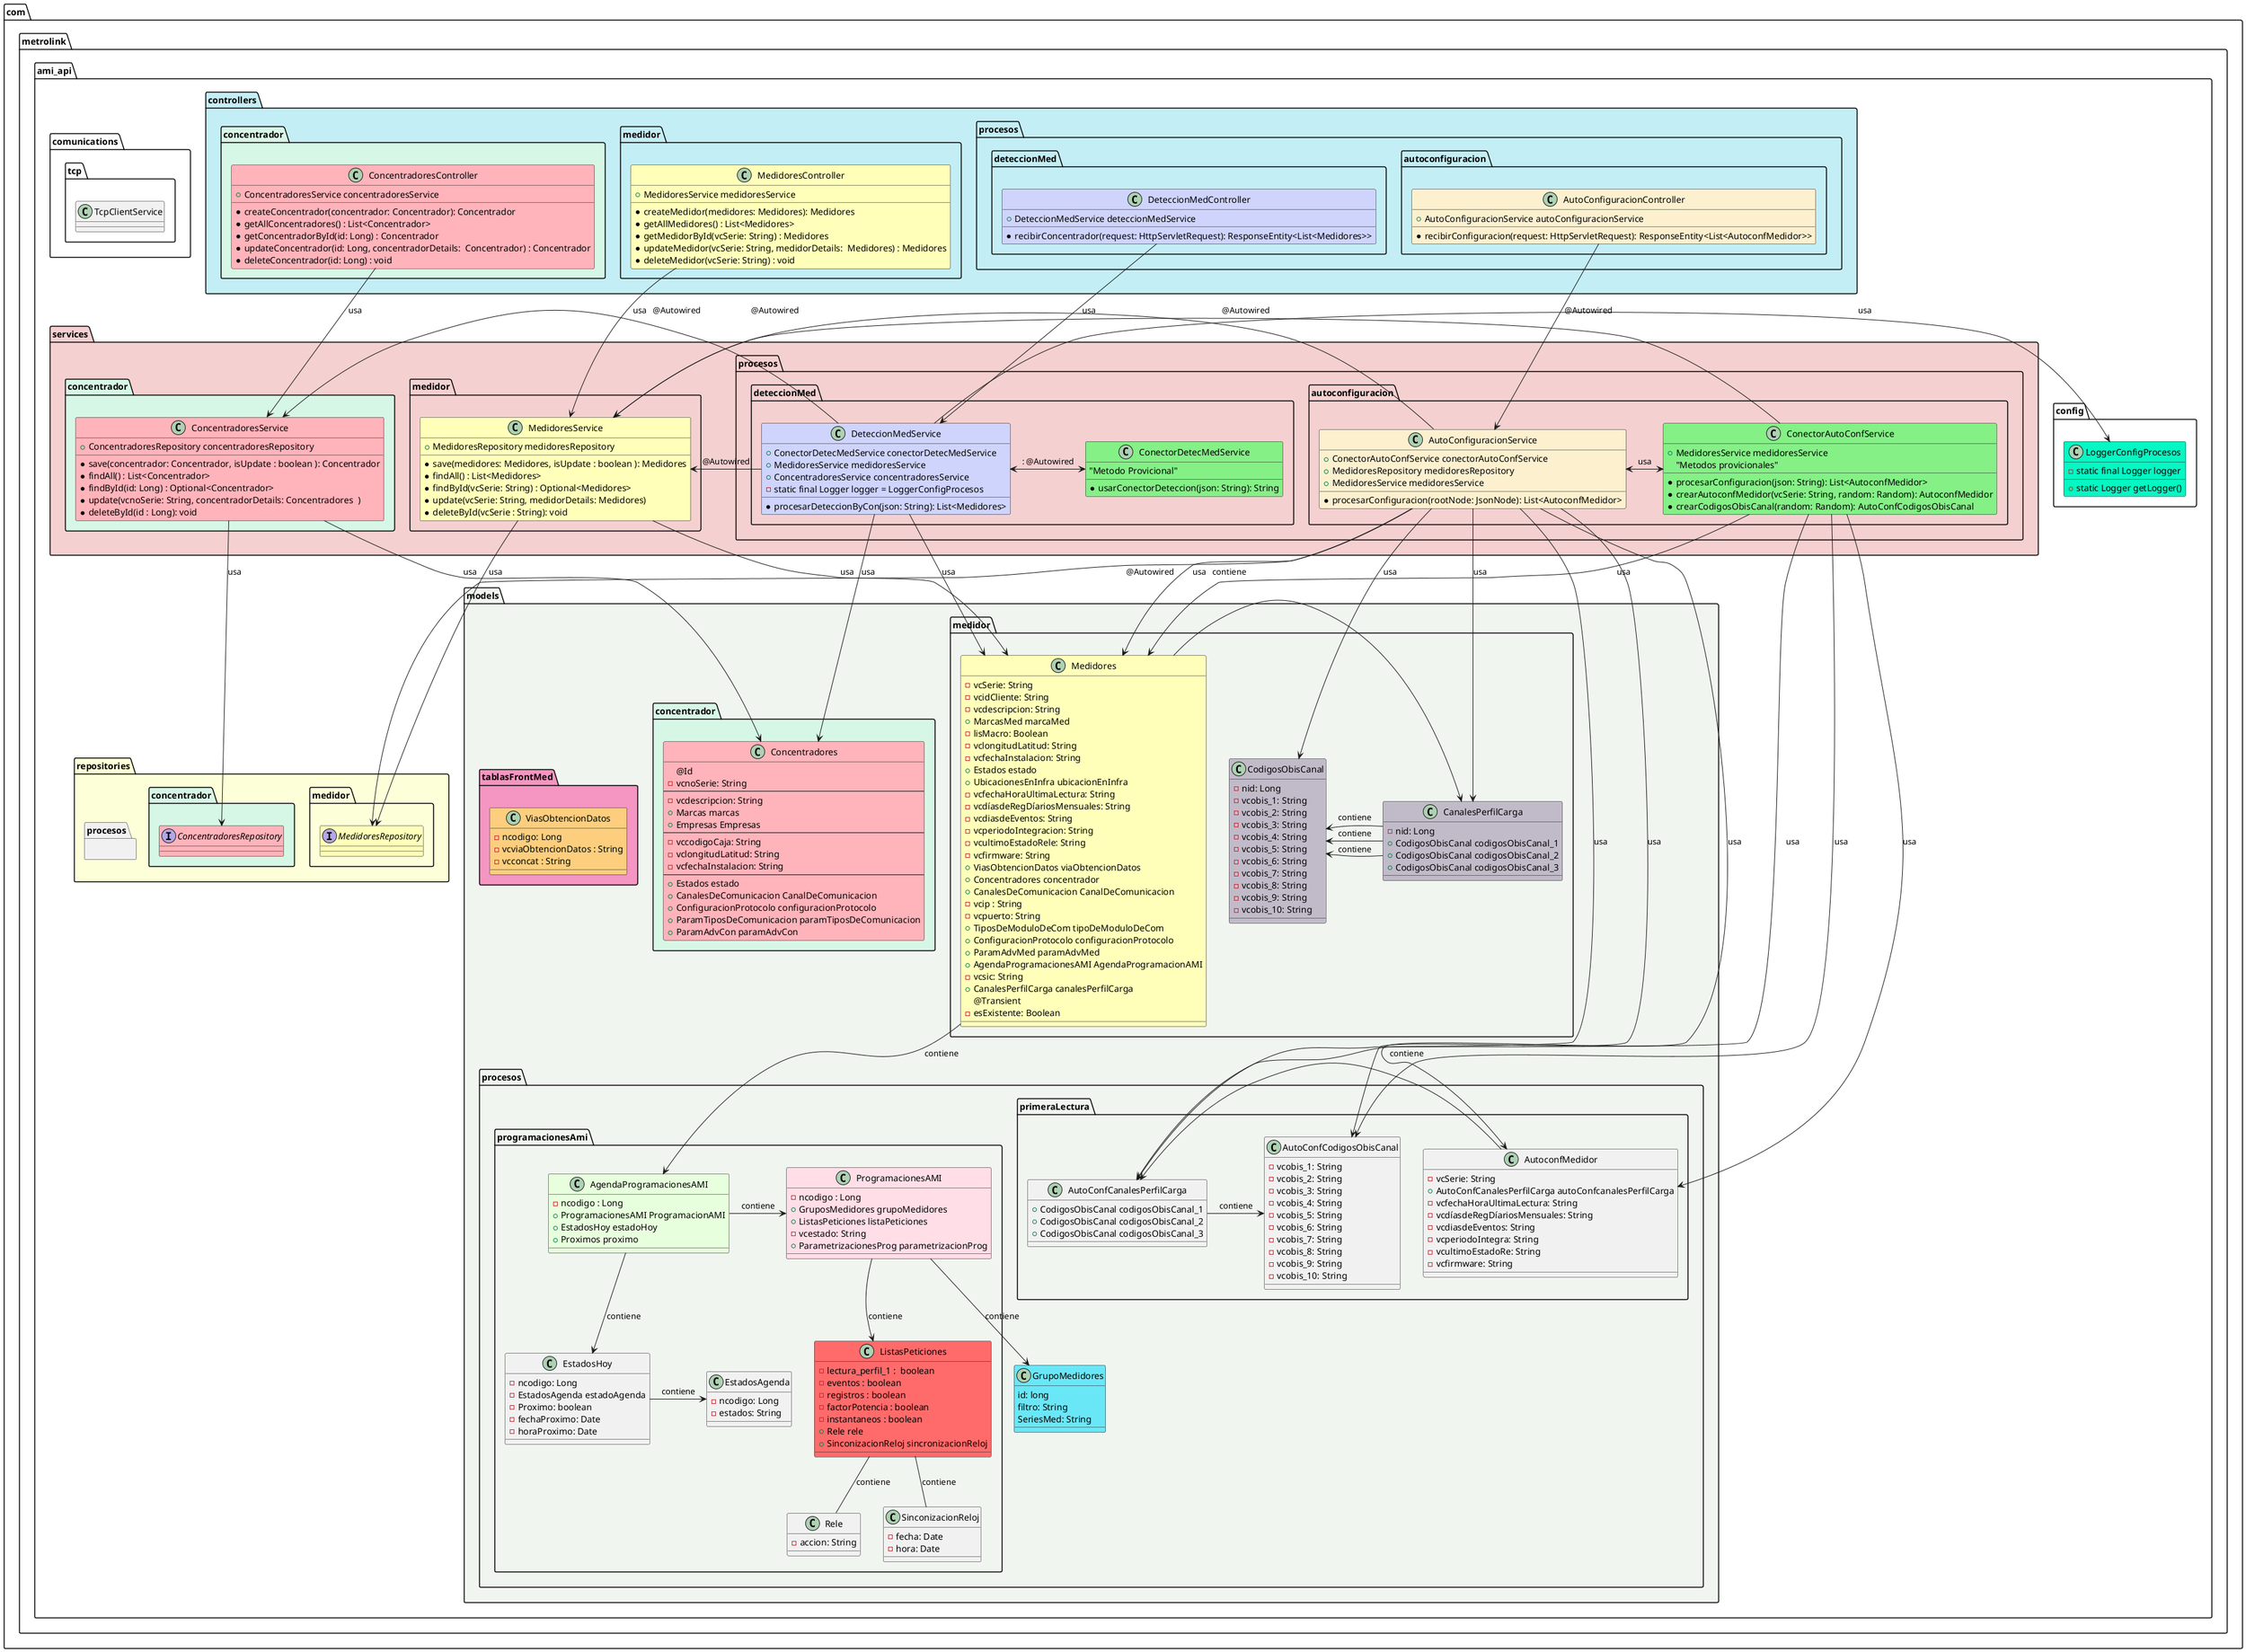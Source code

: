 @startuml "API__procesos"

!define SHOW_PART_PROCESOS 1



package "com.metrolink.ami_api" {

    package "com.metrolink.ami_api.config"{
        class LoggerConfigProcesos #05f7c3 {

            -static final Logger logger
            +static Logger getLogger()
        }
    }

    package "com.metrolink.ami_api.models" #f1f5f0{




        package "com.metrolink.ami_api.models.medidor"{
            class Medidores #FFFFBA {
                - vcSerie: String
                - vcidCliente: String
                - vcdescripcion: String
                + MarcasMed marcaMed
                - lisMacro: Boolean
                - vclongitudLatitud: String
                - vcfechaInstalacion: String
                + Estados estado
                + UbicacionesEnInfra ubicacionEnInfra
                - vcfechaHoraUltimaLectura: String
                - vcdíasdeRegDíariosMensuales: String
                - vcdiasdeEventos: String
                - vcperiodoIntegracion: String
                - vcultimoEstadoRele: String
                - vcfirmware: String
                + ViasObtencionDatos viaObtencionDatos
                + Concentradores concentrador
                + CanalesDeComunicacion CanalDeComunicacion
                - vcip : String
                - vcpuerto: String
                + TiposDeModuloDeCom tipoDeModuloDeCom
                + ConfiguracionProtocolo configuracionProtocolo
                + ParamAdvMed paramAdvMed
                + AgendaProgramacionesAMI AgendaProgramacionAMI
                - vcsic: String
                + CanalesPerfilCarga canalesPerfilCarga
                @Transient
                - esExistente: Boolean

            }

            class CanalesPerfilCarga #c1bbc9 {
                - nid: Long
                + CodigosObisCanal codigosObisCanal_1
                + CodigosObisCanal codigosObisCanal_2
                + CodigosObisCanal codigosObisCanal_3

            }

            class CodigosObisCanal #c1bbc9{
                - nid: Long
                - vcobis_1: String
                - vcobis_2: String
                - vcobis_3: String
                - vcobis_4: String
                - vcobis_5: String
                - vcobis_6: String
                - vcobis_7: String
                - vcobis_8: String
                - vcobis_9: String
                - vcobis_10: String
            }


        }
        package "com.metrolink.ami_api.models.concentrador" #d7f7e6{
            class Concentradores #FFB3BA {
                @Id
                -vcnoSerie: String
                --
                -vcdescripcion: String
                + Marcas marcas
                + Empresas Empresas
                --
                -vccodigoCaja: String
                -vclongitudLatitud: String
                -vcfechaInstalacion: String
                --
                + Estados estado
                + CanalesDeComunicacion CanalDeComunicacion
                + ConfiguracionProtocolo configuracionProtocolo
                + ParamTiposDeComunicacion paramTiposDeComunicacion
                + ParamAdvCon paramAdvCon
            }
        }

        package "com.metrolink.ami_api.models.procesos"{

            package "com.metrolink.ami_api.models.procesos.primeraLectura"{
                class AutoconfMedidor{
                    - vcSerie: String
                    + AutoConfCanalesPerfilCarga autoConfcanalesPerfilCarga
                    - vcfechaHoraUltimaLectura: String
                    - vcdíasdeRegDíariosMensuales: String
                    - vcdiasdeEventos: String
                    - vcperiodoIntegra: String
                    - vcultimoEstadoRe: String
                    - vcfirmware: String
                }


                class AutoConfCanalesPerfilCarga{
                    + CodigosObisCanal codigosObisCanal_1
                    + CodigosObisCanal codigosObisCanal_2
                    + CodigosObisCanal codigosObisCanal_3
                }

                class AutoConfCodigosObisCanal{
                    - vcobis_1: String
                    - vcobis_2: String
                    - vcobis_3: String
                    - vcobis_4: String
                    - vcobis_5: String
                    - vcobis_6: String
                    - vcobis_7: String
                    - vcobis_8: String
                    - vcobis_9: String
                    - vcobis_10: String
                }



            }


            package "com.metrolink.ami_api.models.procesos.programacionesAmi"{
                class ProgramacionesAMI  #ffdee8 {
                    - ncodigo : Long
                    + GruposMedidores grupoMedidores
                    + ListasPeticiones listaPeticiones
                    - vcestado: String
                    + ParametrizacionesProg parametrizacionProg
                }

                class AgendaProgramacionesAMI  #e8ffde {
                    - ncodigo : Long
                    + ProgramacionesAMI ProgramacionAMI
                    + EstadosHoy estadoHoy
                    + Proximos proximo


                }

                class EstadosHoy{
                    - ncodigo: Long
                    - EstadosAgenda estadoAgenda
                    - Proximo: boolean
                    - fechaProximo: Date
                    - horaProximo: Date
                }
                class EstadosAgenda{
                    - ncodigo: Long
                    - estados: String

                }

                class ListasPeticiones  #ff6b6b {
                    - lectura_perfil_1 :  boolean
                    - eventos : boolean
                    - registros : boolean
                    - factorPotencia : boolean
                    - instantaneos : boolean
                    + Rele rele
                    + SinconizacionReloj sincronizacionReloj
                }

                class Rele{
                    - accion: String
                }

                class SinconizacionReloj{
                    - fecha: Date
                    - hora: Date
                }
            }


            class GrupoMedidores #6ae7f7{
                id: long
                filtro: String
                SeriesMed: String
            }


        }
        package "com.metrolink.ami_api.models.tablasFrontMed" #f595c2 {
            class ViasObtencionDatos #fcce7e{
                -ncodigo: Long
                -vcviaObtencionDatos : String
                -vcconcat : String
            }
        }
    }


    package "com.metrolink.ami_api.controllers" #c4eef5{

        package "com.metrolink.ami_api.controllers.concentrador" #d7f7e6{
            class ConcentradoresController #FFB3BA  {
                + ConcentradoresService concentradoresService
                * createConcentrador(concentrador: Concentrador): Concentrador
                * getAllConcentradores() : List<Concentrador>
                * getConcentradorById(id: Long) : Concentrador
                * updateConcentrador(id: Long, concentradorDetails:  Concentrador) : Concentrador
                * deleteConcentrador(id: Long) : void
            }
        }

        package "com.metrolink.ami_api.controllers.medidor"{
            class MedidoresController #FFFFBA{
                + MedidoresService medidoresService
                * createMedidor(medidores: Medidores): Medidores
                * getAllMedidores() : List<Medidores>
                * getMedidorById(vcSerie: String) : Medidores
                * updateMedidor(vcSerie: String, medidorDetails:  Medidores) : Medidores
                * deleteMedidor(vcSerie: String) : void
            }
        }

        !if SHOW_PART_PROCESOS
        package "com.metrolink.ami_api.controllers.procesos"{
            package "com.metrolink.ami_api.controllers.procesos.deteccionMed"{
                class DeteccionMedController #cfd4fc{
                    + DeteccionMedService deteccionMedService
                    * recibirConcentrador(request: HttpServletRequest): ResponseEntity<List<Medidores>>

                }
            }
            package "com.metrolink.ami_api.controllers.procesos.autoconfiguracion"{
                class AutoConfiguracionController #fcf0cf {
                    + AutoConfiguracionService autoConfiguracionService
                    * recibirConfiguracion(request: HttpServletRequest): ResponseEntity<List<AutoconfMedidor>>

                }
            }
        }
        !endif
    }

    package "com.metrolink.ami_api.services" #f5d0d0 {

        package "com.metrolink.ami_api.services.concentrador" #d7f7e6 {
            class ConcentradoresService #FFB3BA {
                + ConcentradoresRepository concentradoresRepository
                * save(concentrador: Concentrador, isUpdate : boolean ): Concentrador
                * findAll() : List<Concentrador>
                * findById(id: Long) : Optional<Concentrador>
                * update(vcnoSerie: String, concentradorDetails: Concentradores  )
                * deleteById(id : Long): void
            }
        }

        package "com.metrolink.ami_api.services.medidor"  {
            class MedidoresService #FFFFBA {
                + MedidoresRepository medidoresRepository
                * save(medidores: Medidores, isUpdate : boolean ): Medidores
                * findAll() : List<Medidores>
                * findById(vcSerie: String) : Optional<Medidores>
                * update(vcSerie: String, medidorDetails: Medidores)
                * deleteById(vcSerie : String): void
            }
        }

        !if SHOW_PART_PROCESOS
        package "com.metrolink.ami_api.services.procesos"{
            package "com.metrolink.ami_api.services.procesos.deteccionMed"{
                class DeteccionMedService #cfd4fc{
                    + ConectorDetecMedService conectorDetecMedService
                    + MedidoresService medidoresService
                    + ConcentradoresService concentradoresService
                    - static final Logger logger = LoggerConfigProcesos
                    * procesarDeteccionByCon(json: String): List<Medidores>
                }
                class ConectorDetecMedService #84f086{
                    "Metodo Provicional"
                    * usarConectorDeteccion(json: String): String
                }
            }
            package "com.metrolink.ami_api.services.procesos.autoconfiguracion"{
                class AutoConfiguracionService #fcf0cf {
                    + ConectorAutoConfService conectorAutoConfService
                    + MedidoresRepository medidoresRepository
                    + MedidoresService medidoresService
                    * procesarConfiguracion(rootNode: JsonNode): List<AutoconfMedidor>


                }
                class ConectorAutoConfService #84f086{
                    + MedidoresService medidoresService
                    "Metodos provicionales"
                    * procesarConfiguracion(json: String): List<AutoconfMedidor>
                    * crearAutoconfMedidor(vcSerie: String, random: Random): AutoconfMedidor
                    * crearCodigosObisCanal(random: Random): AutoConfCodigosObisCanal
                }
            }
        }
        !endif
    }

    package "com.metrolink.ami_api.comunications" {
        package "com.metrolink.ami_api.comunications.tcp" {
            class TcpClientService {
            }
        }
    }

    package "com.metrolink.ami_api.repositories" #fdffd9{

        package "com.metrolink.ami_api.repositories.concentrador" #d7f7e6 {
            interface ConcentradoresRepository #FFB3BA {
            }
        }

        package "com.metrolink.ami_api.repositories.medidor"  {
            interface MedidoresRepository #FFFFBA {
            }
        }

        package "com.metrolink.ami_api.repositories.procesos"  {

        }
    }

}








ConcentradoresController -> ConcentradoresService : usa
ConcentradoresService --> Concentradores : usa
ConcentradoresService -> ConcentradoresRepository : usa


MedidoresController -> MedidoresService : usa
MedidoresService --> Medidores : usa
MedidoresService -> MedidoresRepository : usa

DeteccionMedController -> DeteccionMedService : usa

DeteccionMedService -> MedidoresService : @Autowired
DeteccionMedService -> ConcentradoresService  : @Autowired
DeteccionMedService -> Medidores : usa
DeteccionMedService -> Concentradores : usa
DeteccionMedService <-> ConectorDetecMedService : : @Autowired
DeteccionMedService -> LoggerConfigProcesos: usa


AutoConfiguracionController --> AutoConfiguracionService : @Autowired
AutoConfiguracionService -> MedidoresService : @Autowired
AutoConfiguracionService --> MedidoresRepository : @Autowired

AutoConfiguracionService -> CanalesPerfilCarga : usa
AutoConfiguracionService -> CodigosObisCanal : usa
AutoConfiguracionService -> Medidores : usa
AutoConfiguracionService -> AutoConfCanalesPerfilCarga : usa
AutoConfiguracionService -> AutoConfCodigosObisCanal : usa
AutoConfiguracionService -> AutoconfMedidor : usa

AutoConfiguracionService <-> ConectorAutoConfService : usa

ConectorAutoConfService -> Medidores: usa
ConectorAutoConfService -> AutoConfCanalesPerfilCarga: usa
ConectorAutoConfService -> AutoConfCodigosObisCanal: usa
ConectorAutoConfService -> AutoconfMedidor: usa
ConectorAutoConfService -> MedidoresService: @Autowired



ProgramacionesAMI --> GrupoMedidores: contiene
ProgramacionesAMI --> ListasPeticiones: contiene
ListasPeticiones -- Rele: contiene
ListasPeticiones -- SinconizacionReloj: contiene


AgendaProgramacionesAMI -> ProgramacionesAMI: contiene
AgendaProgramacionesAMI --> EstadosHoy: contiene
EstadosHoy -> EstadosAgenda: contiene


Medidores --> AgendaProgramacionesAMI: contiene

Medidores -> CanalesPerfilCarga: contiene

CanalesPerfilCarga -> CodigosObisCanal: contiene
CanalesPerfilCarga -> CodigosObisCanal: contiene
CanalesPerfilCarga -> CodigosObisCanal: contiene


AutoconfMedidor -> AutoConfCanalesPerfilCarga: contiene
AutoConfCanalesPerfilCarga -> AutoConfCodigosObisCanal: contiene


@enduml

